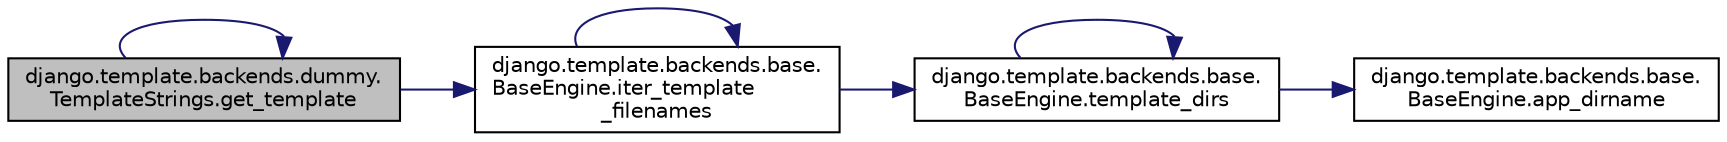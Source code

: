 digraph "django.template.backends.dummy.TemplateStrings.get_template"
{
 // LATEX_PDF_SIZE
  edge [fontname="Helvetica",fontsize="10",labelfontname="Helvetica",labelfontsize="10"];
  node [fontname="Helvetica",fontsize="10",shape=record];
  rankdir="LR";
  Node1 [label="django.template.backends.dummy.\lTemplateStrings.get_template",height=0.2,width=0.4,color="black", fillcolor="grey75", style="filled", fontcolor="black",tooltip=" "];
  Node1 -> Node1 [color="midnightblue",fontsize="10",style="solid",fontname="Helvetica"];
  Node1 -> Node2 [color="midnightblue",fontsize="10",style="solid",fontname="Helvetica"];
  Node2 [label="django.template.backends.base.\lBaseEngine.iter_template\l_filenames",height=0.2,width=0.4,color="black", fillcolor="white", style="filled",URL="$db/db2/classdjango_1_1template_1_1backends_1_1base_1_1_base_engine.html#a6ca6d990204b40feb95581bb27162e44",tooltip=" "];
  Node2 -> Node2 [color="midnightblue",fontsize="10",style="solid",fontname="Helvetica"];
  Node2 -> Node3 [color="midnightblue",fontsize="10",style="solid",fontname="Helvetica"];
  Node3 [label="django.template.backends.base.\lBaseEngine.template_dirs",height=0.2,width=0.4,color="black", fillcolor="white", style="filled",URL="$db/db2/classdjango_1_1template_1_1backends_1_1base_1_1_base_engine.html#a1055d9fe579644b4a3c7c04b8c4179f0",tooltip=" "];
  Node3 -> Node4 [color="midnightblue",fontsize="10",style="solid",fontname="Helvetica"];
  Node4 [label="django.template.backends.base.\lBaseEngine.app_dirname",height=0.2,width=0.4,color="black", fillcolor="white", style="filled",URL="$db/db2/classdjango_1_1template_1_1backends_1_1base_1_1_base_engine.html#aa161ea597b56192bf4fb55c3bb5faa4f",tooltip=" "];
  Node3 -> Node3 [color="midnightblue",fontsize="10",style="solid",fontname="Helvetica"];
}
